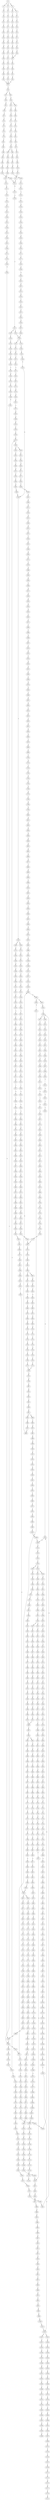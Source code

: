 strict digraph  {
	S0 -> S1 [ label = G ];
	S0 -> S2 [ label = T ];
	S0 -> S3 [ label = A ];
	S1 -> S4 [ label = C ];
	S2 -> S5 [ label = G ];
	S3 -> S6 [ label = A ];
	S3 -> S7 [ label = G ];
	S4 -> S8 [ label = T ];
	S5 -> S9 [ label = T ];
	S6 -> S10 [ label = T ];
	S7 -> S11 [ label = T ];
	S8 -> S12 [ label = C ];
	S9 -> S13 [ label = C ];
	S10 -> S14 [ label = C ];
	S11 -> S15 [ label = C ];
	S12 -> S16 [ label = C ];
	S13 -> S17 [ label = C ];
	S14 -> S18 [ label = C ];
	S15 -> S19 [ label = C ];
	S16 -> S20 [ label = T ];
	S17 -> S21 [ label = T ];
	S18 -> S22 [ label = T ];
	S19 -> S23 [ label = T ];
	S20 -> S24 [ label = A ];
	S21 -> S25 [ label = T ];
	S22 -> S26 [ label = C ];
	S23 -> S27 [ label = C ];
	S24 -> S28 [ label = G ];
	S25 -> S29 [ label = G ];
	S26 -> S30 [ label = G ];
	S27 -> S31 [ label = G ];
	S28 -> S32 [ label = A ];
	S29 -> S33 [ label = A ];
	S30 -> S34 [ label = A ];
	S31 -> S35 [ label = A ];
	S32 -> S36 [ label = A ];
	S33 -> S37 [ label = A ];
	S34 -> S38 [ label = A ];
	S35 -> S39 [ label = A ];
	S36 -> S40 [ label = C ];
	S37 -> S41 [ label = C ];
	S38 -> S42 [ label = C ];
	S39 -> S42 [ label = C ];
	S40 -> S43 [ label = T ];
	S41 -> S44 [ label = T ];
	S42 -> S45 [ label = T ];
	S43 -> S46 [ label = T ];
	S44 -> S47 [ label = T ];
	S45 -> S48 [ label = T ];
	S46 -> S49 [ label = C ];
	S47 -> S50 [ label = C ];
	S48 -> S51 [ label = C ];
	S49 -> S52 [ label = A ];
	S50 -> S53 [ label = A ];
	S51 -> S54 [ label = A ];
	S52 -> S55 [ label = A ];
	S53 -> S55 [ label = A ];
	S54 -> S55 [ label = A ];
	S55 -> S56 [ label = C ];
	S56 -> S57 [ label = C ];
	S56 -> S58 [ label = T ];
	S57 -> S59 [ label = G ];
	S58 -> S60 [ label = G ];
	S59 -> S61 [ label = G ];
	S60 -> S62 [ label = G ];
	S60 -> S63 [ label = C ];
	S61 -> S64 [ label = C ];
	S62 -> S65 [ label = C ];
	S63 -> S66 [ label = C ];
	S64 -> S67 [ label = C ];
	S65 -> S68 [ label = C ];
	S66 -> S69 [ label = C ];
	S67 -> S70 [ label = C ];
	S68 -> S71 [ label = C ];
	S69 -> S72 [ label = T ];
	S70 -> S73 [ label = A ];
	S71 -> S74 [ label = A ];
	S72 -> S75 [ label = A ];
	S73 -> S76 [ label = G ];
	S74 -> S77 [ label = G ];
	S75 -> S78 [ label = G ];
	S76 -> S79 [ label = T ];
	S77 -> S80 [ label = G ];
	S78 -> S81 [ label = G ];
	S79 -> S82 [ label = T ];
	S80 -> S83 [ label = T ];
	S81 -> S84 [ label = T ];
	S82 -> S85 [ label = G ];
	S83 -> S86 [ label = G ];
	S84 -> S87 [ label = G ];
	S85 -> S88 [ label = T ];
	S86 -> S89 [ label = C ];
	S86 -> S90 [ label = G ];
	S87 -> S91 [ label = T ];
	S88 -> S92 [ label = G ];
	S89 -> S93 [ label = G ];
	S90 -> S94 [ label = G ];
	S91 -> S95 [ label = G ];
	S92 -> S96 [ label = C ];
	S93 -> S97 [ label = C ];
	S94 -> S98 [ label = C ];
	S95 -> S99 [ label = C ];
	S96 -> S100 [ label = G ];
	S97 -> S101 [ label = G ];
	S98 -> S102 [ label = T ];
	S99 -> S103 [ label = G ];
	S100 -> S104 [ label = T ];
	S101 -> S105 [ label = T ];
	S102 -> S106 [ label = T ];
	S103 -> S107 [ label = T ];
	S104 -> S108 [ label = C ];
	S105 -> S109 [ label = C ];
	S106 -> S110 [ label = C ];
	S107 -> S111 [ label = C ];
	S108 -> S112 [ label = G ];
	S109 -> S113 [ label = G ];
	S110 -> S114 [ label = G ];
	S111 -> S112 [ label = G ];
	S112 -> S115 [ label = A ];
	S113 -> S116 [ label = T ];
	S114 -> S117 [ label = A ];
	S115 -> S118 [ label = A ];
	S116 -> S119 [ label = G ];
	S117 -> S120 [ label = A ];
	S118 -> S121 [ label = C ];
	S119 -> S122 [ label = C ];
	S120 -> S123 [ label = C ];
	S121 -> S124 [ label = C ];
	S121 -> S125 [ label = A ];
	S122 -> S126 [ label = A ];
	S123 -> S127 [ label = A ];
	S124 -> S128 [ label = T ];
	S125 -> S129 [ label = C ];
	S126 -> S130 [ label = T ];
	S127 -> S131 [ label = C ];
	S128 -> S132 [ label = T ];
	S128 -> S133 [ label = G ];
	S129 -> S134 [ label = C ];
	S130 -> S135 [ label = C ];
	S131 -> S136 [ label = G ];
	S132 -> S137 [ label = C ];
	S133 -> S138 [ label = T ];
	S134 -> S139 [ label = C ];
	S135 -> S140 [ label = C ];
	S136 -> S141 [ label = C ];
	S137 -> S142 [ label = G ];
	S138 -> S143 [ label = C ];
	S139 -> S144 [ label = G ];
	S140 -> S145 [ label = G ];
	S141 -> S146 [ label = G ];
	S142 -> S147 [ label = T ];
	S143 -> S148 [ label = G ];
	S144 -> S149 [ label = T ];
	S145 -> S150 [ label = C ];
	S146 -> S151 [ label = C ];
	S147 -> S152 [ label = A ];
	S148 -> S153 [ label = C ];
	S149 -> S154 [ label = A ];
	S150 -> S155 [ label = A ];
	S151 -> S156 [ label = A ];
	S152 -> S157 [ label = C ];
	S153 -> S158 [ label = G ];
	S154 -> S159 [ label = C ];
	S155 -> S160 [ label = C ];
	S156 -> S161 [ label = C ];
	S157 -> S162 [ label = T ];
	S158 -> S163 [ label = C ];
	S159 -> S164 [ label = G ];
	S160 -> S165 [ label = G ];
	S161 -> S166 [ label = G ];
	S162 -> S167 [ label = T ];
	S163 -> S168 [ label = G ];
	S163 -> S169 [ label = A ];
	S164 -> S170 [ label = T ];
	S165 -> S171 [ label = T ];
	S166 -> S172 [ label = T ];
	S167 -> S173 [ label = C ];
	S168 -> S174 [ label = A ];
	S169 -> S175 [ label = A ];
	S170 -> S176 [ label = C ];
	S171 -> S177 [ label = C ];
	S172 -> S178 [ label = C ];
	S173 -> S179 [ label = A ];
	S174 -> S180 [ label = G ];
	S175 -> S181 [ label = C ];
	S176 -> S182 [ label = C ];
	S177 -> S183 [ label = G ];
	S178 -> S184 [ label = C ];
	S179 -> S185 [ label = A ];
	S180 -> S186 [ label = C ];
	S181 -> S187 [ label = C ];
	S182 -> S188 [ label = A ];
	S183 -> S189 [ label = A ];
	S184 -> S190 [ label = A ];
	S185 -> S191 [ label = G ];
	S186 -> S192 [ label = A ];
	S187 -> S193 [ label = C ];
	S188 -> S194 [ label = G ];
	S189 -> S195 [ label = G ];
	S190 -> S196 [ label = G ];
	S191 -> S197 [ label = C ];
	S192 -> S198 [ label = G ];
	S193 -> S199 [ label = G ];
	S194 -> S200 [ label = C ];
	S195 -> S201 [ label = C ];
	S196 -> S200 [ label = C ];
	S197 -> S202 [ label = G ];
	S198 -> S203 [ label = T ];
	S199 -> S204 [ label = T ];
	S200 -> S205 [ label = T ];
	S200 -> S206 [ label = G ];
	S201 -> S207 [ label = G ];
	S202 -> S208 [ label = A ];
	S203 -> S209 [ label = G ];
	S204 -> S210 [ label = A ];
	S205 -> S211 [ label = T ];
	S206 -> S212 [ label = A ];
	S207 -> S213 [ label = A ];
	S208 -> S214 [ label = G ];
	S209 -> S215 [ label = C ];
	S210 -> S216 [ label = C ];
	S211 -> S217 [ label = C ];
	S212 -> S218 [ label = G ];
	S213 -> S219 [ label = G ];
	S214 -> S220 [ label = T ];
	S215 -> S221 [ label = A ];
	S216 -> S222 [ label = A ];
	S217 -> S223 [ label = A ];
	S218 -> S224 [ label = T ];
	S219 -> S225 [ label = T ];
	S220 -> S226 [ label = C ];
	S221 -> S227 [ label = A ];
	S222 -> S228 [ label = G ];
	S223 -> S229 [ label = C ];
	S224 -> S230 [ label = C ];
	S225 -> S231 [ label = C ];
	S226 -> S232 [ label = C ];
	S227 -> S233 [ label = C ];
	S228 -> S234 [ label = C ];
	S229 -> S235 [ label = G ];
	S230 -> S232 [ label = C ];
	S230 -> S236 [ label = T ];
	S231 -> S237 [ label = G ];
	S232 -> S238 [ label = C ];
	S233 -> S239 [ label = A ];
	S234 -> S240 [ label = A ];
	S235 -> S241 [ label = C ];
	S236 -> S242 [ label = C ];
	S237 -> S243 [ label = A ];
	S238 -> S244 [ label = T ];
	S238 -> S245 [ label = G ];
	S239 -> S246 [ label = G ];
	S240 -> S247 [ label = G ];
	S241 -> S248 [ label = C ];
	S242 -> S249 [ label = G ];
	S243 -> S250 [ label = A ];
	S244 -> S251 [ label = C ];
	S245 -> S252 [ label = C ];
	S246 -> S253 [ label = C ];
	S247 -> S254 [ label = G ];
	S248 -> S255 [ label = C ];
	S249 -> S256 [ label = T ];
	S250 -> S257 [ label = C ];
	S251 -> S258 [ label = C ];
	S252 -> S259 [ label = C ];
	S253 -> S260 [ label = T ];
	S254 -> S261 [ label = T ];
	S255 -> S262 [ label = T ];
	S256 -> S263 [ label = C ];
	S257 -> S264 [ label = C ];
	S258 -> S265 [ label = G ];
	S259 -> S266 [ label = T ];
	S260 -> S267 [ label = A ];
	S261 -> S268 [ label = G ];
	S262 -> S269 [ label = T ];
	S263 -> S270 [ label = T ];
	S264 -> S128 [ label = T ];
	S265 -> S271 [ label = G ];
	S266 -> S272 [ label = G ];
	S267 -> S273 [ label = C ];
	S268 -> S274 [ label = C ];
	S269 -> S275 [ label = C ];
	S270 -> S276 [ label = G ];
	S271 -> S277 [ label = T ];
	S272 -> S278 [ label = T ];
	S273 -> S279 [ label = G ];
	S274 -> S280 [ label = A ];
	S275 -> S281 [ label = A ];
	S276 -> S282 [ label = T ];
	S277 -> S283 [ label = C ];
	S278 -> S284 [ label = C ];
	S279 -> S285 [ label = A ];
	S280 -> S286 [ label = C ];
	S281 -> S287 [ label = T ];
	S282 -> S288 [ label = T ];
	S283 -> S289 [ label = T ];
	S284 -> S290 [ label = G ];
	S285 -> S291 [ label = G ];
	S286 -> S292 [ label = G ];
	S287 -> S293 [ label = C ];
	S288 -> S294 [ label = C ];
	S289 -> S295 [ label = G ];
	S290 -> S296 [ label = C ];
	S291 -> S297 [ label = A ];
	S292 -> S298 [ label = C ];
	S293 -> S299 [ label = C ];
	S294 -> S300 [ label = C ];
	S295 -> S301 [ label = G ];
	S296 -> S158 [ label = G ];
	S297 -> S302 [ label = A ];
	S298 -> S303 [ label = G ];
	S299 -> S304 [ label = A ];
	S300 -> S305 [ label = G ];
	S301 -> S306 [ label = A ];
	S302 -> S307 [ label = C ];
	S303 -> S308 [ label = G ];
	S304 -> S309 [ label = G ];
	S305 -> S310 [ label = T ];
	S306 -> S311 [ label = G ];
	S307 -> S312 [ label = T ];
	S308 -> S313 [ label = T ];
	S309 -> S314 [ label = A ];
	S310 -> S315 [ label = G ];
	S311 -> S316 [ label = G ];
	S312 -> S317 [ label = G ];
	S313 -> S318 [ label = G ];
	S314 -> S319 [ label = A ];
	S315 -> S320 [ label = G ];
	S316 -> S321 [ label = G ];
	S317 -> S322 [ label = G ];
	S318 -> S323 [ label = C ];
	S319 -> S324 [ label = C ];
	S320 -> S325 [ label = C ];
	S321 -> S326 [ label = T ];
	S322 -> S327 [ label = C ];
	S323 -> S328 [ label = C ];
	S324 -> S329 [ label = C ];
	S325 -> S330 [ label = C ];
	S326 -> S331 [ label = G ];
	S327 -> S332 [ label = G ];
	S328 -> S333 [ label = G ];
	S329 -> S334 [ label = A ];
	S329 -> S335 [ label = G ];
	S330 -> S336 [ label = C ];
	S331 -> S337 [ label = T ];
	S332 -> S338 [ label = C ];
	S333 -> S339 [ label = C ];
	S334 -> S340 [ label = G ];
	S334 -> S341 [ label = C ];
	S335 -> S342 [ label = G ];
	S336 -> S343 [ label = G ];
	S337 -> S344 [ label = T ];
	S338 -> S345 [ label = A ];
	S339 -> S346 [ label = A ];
	S340 -> S347 [ label = A ];
	S341 -> S348 [ label = C ];
	S342 -> S349 [ label = A ];
	S343 -> S350 [ label = T ];
	S344 -> S351 [ label = C ];
	S345 -> S352 [ label = G ];
	S346 -> S353 [ label = A ];
	S347 -> S354 [ label = C ];
	S348 -> S355 [ label = A ];
	S349 -> S356 [ label = C ];
	S350 -> S357 [ label = C ];
	S351 -> S358 [ label = C ];
	S352 -> S359 [ label = C ];
	S353 -> S360 [ label = C ];
	S354 -> S361 [ label = T ];
	S355 -> S362 [ label = C ];
	S356 -> S363 [ label = G ];
	S357 -> S364 [ label = C ];
	S358 -> S365 [ label = A ];
	S359 -> S366 [ label = G ];
	S360 -> S367 [ label = C ];
	S361 -> S368 [ label = C ];
	S362 -> S369 [ label = C ];
	S363 -> S370 [ label = C ];
	S364 -> S371 [ label = A ];
	S365 -> S372 [ label = G ];
	S366 -> S373 [ label = G ];
	S367 -> S374 [ label = A ];
	S368 -> S375 [ label = C ];
	S369 -> S376 [ label = C ];
	S370 -> S377 [ label = C ];
	S371 -> S378 [ label = G ];
	S372 -> S379 [ label = C ];
	S373 -> S380 [ label = G ];
	S374 -> S381 [ label = G ];
	S375 -> S382 [ label = C ];
	S376 -> S383 [ label = C ];
	S377 -> S384 [ label = C ];
	S378 -> S385 [ label = T ];
	S379 -> S386 [ label = A ];
	S380 -> S387 [ label = T ];
	S381 -> S388 [ label = T ];
	S382 -> S389 [ label = A ];
	S383 -> S390 [ label = T ];
	S384 -> S391 [ label = A ];
	S385 -> S392 [ label = A ];
	S386 -> S393 [ label = G ];
	S387 -> S394 [ label = G ];
	S388 -> S395 [ label = C ];
	S389 -> S396 [ label = T ];
	S390 -> S397 [ label = T ];
	S391 -> S398 [ label = T ];
	S392 -> S399 [ label = G ];
	S393 -> S400 [ label = A ];
	S394 -> S401 [ label = C ];
	S395 -> S402 [ label = G ];
	S396 -> S403 [ label = C ];
	S397 -> S404 [ label = C ];
	S398 -> S405 [ label = C ];
	S399 -> S406 [ label = G ];
	S399 -> S407 [ label = C ];
	S400 -> S408 [ label = T ];
	S401 -> S409 [ label = C ];
	S402 -> S410 [ label = C ];
	S403 -> S411 [ label = T ];
	S404 -> S412 [ label = C ];
	S404 -> S413 [ label = G ];
	S405 -> S414 [ label = G ];
	S406 -> S415 [ label = G ];
	S407 -> S416 [ label = T ];
	S408 -> S417 [ label = A ];
	S409 -> S418 [ label = G ];
	S410 -> S419 [ label = G ];
	S411 -> S420 [ label = G ];
	S412 -> S421 [ label = T ];
	S413 -> S422 [ label = A ];
	S414 -> S423 [ label = T ];
	S415 -> S424 [ label = T ];
	S416 -> S425 [ label = C ];
	S417 -> S426 [ label = A ];
	S418 -> S427 [ label = C ];
	S419 -> S428 [ label = C ];
	S420 -> S429 [ label = C ];
	S421 -> S430 [ label = G ];
	S422 -> S431 [ label = T ];
	S423 -> S432 [ label = C ];
	S424 -> S433 [ label = C ];
	S425 -> S434 [ label = C ];
	S426 -> S435 [ label = A ];
	S427 -> S436 [ label = C ];
	S428 -> S437 [ label = A ];
	S429 -> S438 [ label = C ];
	S430 -> S439 [ label = T ];
	S431 -> S440 [ label = C ];
	S432 -> S441 [ label = C ];
	S433 -> S442 [ label = A ];
	S434 -> S443 [ label = A ];
	S435 -> S444 [ label = A ];
	S436 -> S445 [ label = G ];
	S437 -> S446 [ label = G ];
	S438 -> S447 [ label = A ];
	S439 -> S448 [ label = C ];
	S440 -> S449 [ label = G ];
	S441 -> S450 [ label = T ];
	S442 -> S451 [ label = C ];
	S443 -> S452 [ label = C ];
	S444 -> S453 [ label = A ];
	S445 -> S454 [ label = G ];
	S446 -> S455 [ label = C ];
	S447 -> S456 [ label = G ];
	S448 -> S457 [ label = C ];
	S449 -> S458 [ label = T ];
	S450 -> S459 [ label = C ];
	S451 -> S460 [ label = T ];
	S452 -> S461 [ label = C ];
	S453 -> S462 [ label = C ];
	S454 -> S463 [ label = T ];
	S455 -> S464 [ label = C ];
	S456 -> S465 [ label = T ];
	S457 -> S466 [ label = T ];
	S458 -> S467 [ label = T ];
	S459 -> S468 [ label = T ];
	S460 -> S469 [ label = C ];
	S461 -> S470 [ label = G ];
	S462 -> S471 [ label = T ];
	S463 -> S472 [ label = G ];
	S464 -> S473 [ label = G ];
	S465 -> S474 [ label = C ];
	S466 -> S475 [ label = T ];
	S467 -> S476 [ label = T ];
	S468 -> S477 [ label = T ];
	S469 -> S478 [ label = G ];
	S470 -> S479 [ label = G ];
	S471 -> S480 [ label = T ];
	S472 -> S481 [ label = G ];
	S473 -> S482 [ label = G ];
	S474 -> S483 [ label = G ];
	S475 -> S484 [ label = G ];
	S476 -> S485 [ label = G ];
	S477 -> S486 [ label = C ];
	S478 -> S487 [ label = C ];
	S479 -> S488 [ label = A ];
	S480 -> S489 [ label = T ];
	S481 -> S490 [ label = T ];
	S482 -> S491 [ label = T ];
	S483 -> S492 [ label = T ];
	S484 -> S493 [ label = T ];
	S485 -> S494 [ label = T ];
	S486 -> S495 [ label = T ];
	S487 -> S496 [ label = T ];
	S488 -> S497 [ label = C ];
	S489 -> S498 [ label = G ];
	S490 -> S499 [ label = G ];
	S491 -> S500 [ label = G ];
	S492 -> S501 [ label = A ];
	S493 -> S502 [ label = A ];
	S494 -> S503 [ label = A ];
	S495 -> S504 [ label = C ];
	S496 -> S505 [ label = T ];
	S497 -> S506 [ label = G ];
	S498 -> S507 [ label = C ];
	S499 -> S508 [ label = G ];
	S500 -> S509 [ label = G ];
	S501 -> S510 [ label = A ];
	S502 -> S511 [ label = G ];
	S503 -> S512 [ label = G ];
	S504 -> S513 [ label = G ];
	S505 -> S514 [ label = C ];
	S506 -> S515 [ label = T ];
	S507 -> S516 [ label = C ];
	S508 -> S517 [ label = A ];
	S509 -> S518 [ label = A ];
	S510 -> S519 [ label = G ];
	S511 -> S520 [ label = G ];
	S512 -> S521 [ label = G ];
	S513 -> S522 [ label = G ];
	S514 -> S523 [ label = A ];
	S515 -> S524 [ label = C ];
	S516 -> S525 [ label = G ];
	S517 -> S526 [ label = A ];
	S518 -> S527 [ label = A ];
	S519 -> S528 [ label = A ];
	S520 -> S529 [ label = A ];
	S521 -> S530 [ label = A ];
	S522 -> S531 [ label = A ];
	S523 -> S532 [ label = T ];
	S524 -> S533 [ label = G ];
	S525 -> S534 [ label = T ];
	S526 -> S535 [ label = C ];
	S527 -> S536 [ label = G ];
	S528 -> S537 [ label = C ];
	S529 -> S538 [ label = G ];
	S530 -> S539 [ label = A ];
	S531 -> S540 [ label = G ];
	S532 -> S541 [ label = C ];
	S533 -> S542 [ label = T ];
	S534 -> S543 [ label = A ];
	S535 -> S544 [ label = C ];
	S536 -> S545 [ label = A ];
	S537 -> S546 [ label = G ];
	S538 -> S547 [ label = A ];
	S539 -> S548 [ label = A ];
	S540 -> S549 [ label = A ];
	S541 -> S550 [ label = C ];
	S542 -> S551 [ label = G ];
	S543 -> S552 [ label = G ];
	S544 -> S553 [ label = T ];
	S545 -> S554 [ label = A ];
	S546 -> S555 [ label = G ];
	S547 -> S556 [ label = G ];
	S548 -> S557 [ label = G ];
	S549 -> S558 [ label = G ];
	S550 -> S304 [ label = A ];
	S551 -> S559 [ label = A ];
	S552 -> S560 [ label = C ];
	S553 -> S561 [ label = C ];
	S554 -> S562 [ label = C ];
	S555 -> S563 [ label = C ];
	S556 -> S564 [ label = G ];
	S557 -> S565 [ label = G ];
	S558 -> S566 [ label = G ];
	S559 -> S567 [ label = C ];
	S560 -> S568 [ label = C ];
	S561 -> S569 [ label = G ];
	S562 -> S570 [ label = G ];
	S563 -> S571 [ label = T ];
	S564 -> S572 [ label = T ];
	S565 -> S573 [ label = T ];
	S566 -> S574 [ label = T ];
	S567 -> S575 [ label = C ];
	S568 -> S576 [ label = G ];
	S569 -> S577 [ label = G ];
	S570 -> S578 [ label = G ];
	S571 -> S579 [ label = C ];
	S572 -> S580 [ label = C ];
	S573 -> S581 [ label = C ];
	S574 -> S580 [ label = C ];
	S575 -> S582 [ label = G ];
	S576 -> S583 [ label = G ];
	S577 -> S584 [ label = C ];
	S578 -> S585 [ label = C ];
	S579 -> S586 [ label = T ];
	S580 -> S587 [ label = C ];
	S581 -> S588 [ label = C ];
	S582 -> S589 [ label = G ];
	S583 -> S590 [ label = T ];
	S584 -> S591 [ label = A ];
	S585 -> S592 [ label = A ];
	S586 -> S593 [ label = C ];
	S587 -> S594 [ label = C ];
	S588 -> S595 [ label = C ];
	S589 -> S596 [ label = T ];
	S590 -> S597 [ label = G ];
	S591 -> S598 [ label = C ];
	S592 -> S599 [ label = C ];
	S593 -> S600 [ label = G ];
	S594 -> S601 [ label = A ];
	S594 -> S602 [ label = G ];
	S595 -> S603 [ label = G ];
	S596 -> S604 [ label = C ];
	S597 -> S605 [ label = A ];
	S598 -> S606 [ label = G ];
	S599 -> S607 [ label = C ];
	S599 -> S608 [ label = T ];
	S600 -> S609 [ label = A ];
	S601 -> S610 [ label = G ];
	S602 -> S611 [ label = G ];
	S603 -> S612 [ label = A ];
	S604 -> S613 [ label = G ];
	S605 -> S614 [ label = C ];
	S606 -> S615 [ label = C ];
	S607 -> S616 [ label = G ];
	S608 -> S617 [ label = G ];
	S609 -> S618 [ label = A ];
	S610 -> S619 [ label = A ];
	S611 -> S620 [ label = A ];
	S612 -> S621 [ label = A ];
	S613 -> S622 [ label = C ];
	S614 -> S623 [ label = G ];
	S615 -> S624 [ label = G ];
	S616 -> S625 [ label = G ];
	S617 -> S626 [ label = G ];
	S618 -> S627 [ label = G ];
	S619 -> S628 [ label = G ];
	S620 -> S629 [ label = G ];
	S621 -> S630 [ label = G ];
	S622 -> S631 [ label = G ];
	S623 -> S632 [ label = T ];
	S624 -> S633 [ label = C ];
	S625 -> S634 [ label = G ];
	S626 -> S635 [ label = G ];
	S627 -> S636 [ label = T ];
	S628 -> S637 [ label = C ];
	S629 -> S638 [ label = G ];
	S630 -> S639 [ label = T ];
	S631 -> S640 [ label = T ];
	S632 -> S641 [ label = G ];
	S633 -> S642 [ label = G ];
	S634 -> S643 [ label = A ];
	S635 -> S644 [ label = A ];
	S636 -> S645 [ label = C ];
	S637 -> S646 [ label = C ];
	S638 -> S647 [ label = C ];
	S639 -> S648 [ label = C ];
	S640 -> S649 [ label = A ];
	S641 -> S650 [ label = G ];
	S642 -> S651 [ label = C ];
	S642 -> S652 [ label = G ];
	S643 -> S653 [ label = A ];
	S644 -> S654 [ label = A ];
	S645 -> S655 [ label = G ];
	S646 -> S656 [ label = A ];
	S647 -> S657 [ label = G ];
	S648 -> S658 [ label = G ];
	S649 -> S659 [ label = G ];
	S650 -> S660 [ label = G ];
	S651 -> S661 [ label = G ];
	S652 -> S662 [ label = C ];
	S653 -> S663 [ label = T ];
	S654 -> S664 [ label = C ];
	S655 -> S665 [ label = C ];
	S656 -> S666 [ label = C ];
	S657 -> S667 [ label = T ];
	S658 -> S668 [ label = A ];
	S659 -> S669 [ label = C ];
	S660 -> S670 [ label = T ];
	S661 -> S671 [ label = T ];
	S662 -> S672 [ label = T ];
	S663 -> S673 [ label = T ];
	S664 -> S674 [ label = T ];
	S665 -> S675 [ label = G ];
	S666 -> S676 [ label = G ];
	S667 -> S677 [ label = G ];
	S668 -> S678 [ label = G ];
	S669 -> S679 [ label = C ];
	S670 -> S680 [ label = A ];
	S671 -> S681 [ label = C ];
	S672 -> S682 [ label = G ];
	S673 -> S683 [ label = G ];
	S674 -> S684 [ label = G ];
	S675 -> S685 [ label = G ];
	S676 -> S686 [ label = G ];
	S677 -> S687 [ label = G ];
	S678 -> S688 [ label = G ];
	S679 -> S689 [ label = G ];
	S680 -> S690 [ label = C ];
	S681 -> S691 [ label = G ];
	S682 -> S692 [ label = G ];
	S683 -> S693 [ label = A ];
	S684 -> S694 [ label = G ];
	S685 -> S695 [ label = C ];
	S686 -> S696 [ label = T ];
	S687 -> S697 [ label = T ];
	S688 -> S698 [ label = T ];
	S689 -> S699 [ label = C ];
	S690 -> S700 [ label = T ];
	S691 -> S701 [ label = A ];
	S692 -> S702 [ label = A ];
	S693 -> S703 [ label = A ];
	S694 -> S704 [ label = A ];
	S695 -> S705 [ label = T ];
	S696 -> S706 [ label = T ];
	S697 -> S707 [ label = A ];
	S698 -> S708 [ label = A ];
	S699 -> S709 [ label = T ];
	S700 -> S710 [ label = A ];
	S701 -> S711 [ label = C ];
	S702 -> S712 [ label = A ];
	S703 -> S713 [ label = C ];
	S704 -> S714 [ label = C ];
	S705 -> S715 [ label = A ];
	S706 -> S716 [ label = A ];
	S707 -> S717 [ label = T ];
	S708 -> S718 [ label = T ];
	S709 -> S719 [ label = G ];
	S710 -> S720 [ label = T ];
	S711 -> S721 [ label = G ];
	S712 -> S722 [ label = T ];
	S713 -> S723 [ label = C ];
	S714 -> S724 [ label = C ];
	S715 -> S725 [ label = T ];
	S716 -> S726 [ label = C ];
	S717 -> S727 [ label = G ];
	S718 -> S728 [ label = A ];
	S719 -> S729 [ label = G ];
	S720 -> S730 [ label = T ];
	S721 -> S731 [ label = C ];
	S722 -> S732 [ label = G ];
	S723 -> S733 [ label = C ];
	S724 -> S734 [ label = C ];
	S725 -> S735 [ label = A ];
	S726 -> S736 [ label = T ];
	S727 -> S737 [ label = A ];
	S728 -> S738 [ label = A ];
	S729 -> S739 [ label = A ];
	S730 -> S740 [ label = G ];
	S731 -> S741 [ label = G ];
	S732 -> S742 [ label = G ];
	S733 -> S743 [ label = G ];
	S734 -> S744 [ label = G ];
	S735 -> S745 [ label = G ];
	S736 -> S746 [ label = G ];
	S737 -> S747 [ label = G ];
	S738 -> S748 [ label = G ];
	S739 -> S749 [ label = A ];
	S740 -> S750 [ label = G ];
	S741 -> S751 [ label = C ];
	S742 -> S752 [ label = G ];
	S743 -> S753 [ label = T ];
	S744 -> S754 [ label = T ];
	S745 -> S755 [ label = T ];
	S746 -> S756 [ label = C ];
	S747 -> S757 [ label = C ];
	S748 -> S758 [ label = T ];
	S749 -> S759 [ label = G ];
	S750 -> S760 [ label = A ];
	S751 -> S761 [ label = C ];
	S752 -> S762 [ label = G ];
	S753 -> S763 [ label = C ];
	S754 -> S764 [ label = C ];
	S755 -> S765 [ label = A ];
	S756 -> S766 [ label = A ];
	S757 -> S767 [ label = G ];
	S758 -> S768 [ label = C ];
	S759 -> S769 [ label = A ];
	S760 -> S770 [ label = A ];
	S761 -> S771 [ label = T ];
	S762 -> S772 [ label = T ];
	S763 -> S773 [ label = T ];
	S764 -> S774 [ label = T ];
	S765 -> S775 [ label = G ];
	S766 -> S776 [ label = G ];
	S767 -> S777 [ label = G ];
	S768 -> S778 [ label = G ];
	S769 -> S779 [ label = A ];
	S770 -> S780 [ label = C ];
	S771 -> S781 [ label = C ];
	S772 -> S782 [ label = C ];
	S773 -> S783 [ label = C ];
	S774 -> S783 [ label = C ];
	S775 -> S784 [ label = C ];
	S776 -> S785 [ label = A ];
	S777 -> S786 [ label = T ];
	S778 -> S787 [ label = T ];
	S779 -> S562 [ label = C ];
	S780 -> S788 [ label = G ];
	S781 -> S789 [ label = G ];
	S782 -> S790 [ label = C ];
	S783 -> S791 [ label = G ];
	S784 -> S792 [ label = C ];
	S785 -> S793 [ label = C ];
	S786 -> S794 [ label = C ];
	S787 -> S795 [ label = G ];
	S788 -> S796 [ label = G ];
	S789 -> S797 [ label = G ];
	S790 -> S798 [ label = G ];
	S791 -> S799 [ label = G ];
	S792 -> S800 [ label = G ];
	S793 -> S801 [ label = G ];
	S794 -> S802 [ label = G ];
	S795 -> S803 [ label = G ];
	S796 -> S804 [ label = T ];
	S797 -> S805 [ label = G ];
	S798 -> S806 [ label = C ];
	S799 -> S807 [ label = C ];
	S800 -> S808 [ label = A ];
	S801 -> S809 [ label = G ];
	S802 -> S810 [ label = C ];
	S803 -> S811 [ label = T ];
	S804 -> S812 [ label = A ];
	S805 -> S813 [ label = C ];
	S806 -> S814 [ label = C ];
	S807 -> S815 [ label = A ];
	S808 -> S816 [ label = A ];
	S809 -> S817 [ label = A ];
	S810 -> S818 [ label = A ];
	S811 -> S819 [ label = A ];
	S812 -> S820 [ label = C ];
	S813 -> S821 [ label = T ];
	S814 -> S822 [ label = G ];
	S815 -> S823 [ label = C ];
	S816 -> S824 [ label = A ];
	S817 -> S825 [ label = C ];
	S818 -> S826 [ label = C ];
	S819 -> S827 [ label = C ];
	S820 -> S828 [ label = G ];
	S821 -> S829 [ label = C ];
	S822 -> S830 [ label = G ];
	S823 -> S831 [ label = C ];
	S824 -> S832 [ label = C ];
	S825 -> S833 [ label = A ];
	S826 -> S834 [ label = G ];
	S827 -> S835 [ label = C ];
	S828 -> S836 [ label = A ];
	S829 -> S837 [ label = A ];
	S830 -> S838 [ label = A ];
	S831 -> S839 [ label = G ];
	S832 -> S840 [ label = C ];
	S833 -> S841 [ label = C ];
	S834 -> S842 [ label = C ];
	S835 -> S843 [ label = G ];
	S836 -> S844 [ label = A ];
	S837 -> S845 [ label = C ];
	S838 -> S846 [ label = A ];
	S839 -> S847 [ label = A ];
	S840 -> S848 [ label = C ];
	S841 -> S849 [ label = A ];
	S842 -> S850 [ label = G ];
	S843 -> S851 [ label = G ];
	S844 -> S852 [ label = G ];
	S845 -> S853 [ label = G ];
	S846 -> S854 [ label = C ];
	S847 -> S855 [ label = G ];
	S847 -> S856 [ label = A ];
	S848 -> S857 [ label = C ];
	S849 -> S858 [ label = C ];
	S850 -> S859 [ label = C ];
	S851 -> S860 [ label = T ];
	S852 -> S861 [ label = A ];
	S853 -> S862 [ label = T ];
	S854 -> S863 [ label = T ];
	S855 -> S864 [ label = T ];
	S856 -> S865 [ label = T ];
	S857 -> S866 [ label = G ];
	S858 -> S867 [ label = C ];
	S859 -> S642 [ label = G ];
	S860 -> S868 [ label = G ];
	S861 -> S869 [ label = A ];
	S862 -> S870 [ label = C ];
	S863 -> S871 [ label = G ];
	S864 -> S872 [ label = C ];
	S865 -> S873 [ label = G ];
	S866 -> S874 [ label = A ];
	S867 -> S875 [ label = T ];
	S868 -> S876 [ label = G ];
	S869 -> S877 [ label = G ];
	S870 -> S878 [ label = C ];
	S871 -> S879 [ label = C ];
	S872 -> S880 [ label = C ];
	S873 -> S881 [ label = T ];
	S874 -> S882 [ label = C ];
	S875 -> S883 [ label = C ];
	S876 -> S884 [ label = T ];
	S877 -> S885 [ label = T ];
	S878 -> S886 [ label = A ];
	S879 -> S887 [ label = A ];
	S880 -> S888 [ label = A ];
	S881 -> S889 [ label = A ];
	S882 -> S890 [ label = T ];
	S883 -> S891 [ label = T ];
	S884 -> S892 [ label = T ];
	S885 -> S893 [ label = G ];
	S886 -> S196 [ label = G ];
	S887 -> S894 [ label = A ];
	S888 -> S895 [ label = G ];
	S889 -> S896 [ label = G ];
	S890 -> S897 [ label = A ];
	S891 -> S898 [ label = A ];
	S892 -> S899 [ label = A ];
	S893 -> S900 [ label = T ];
	S894 -> S901 [ label = C ];
	S895 -> S902 [ label = T ];
	S895 -> S903 [ label = C ];
	S896 -> S904 [ label = T ];
	S897 -> S905 [ label = G ];
	S898 -> S906 [ label = G ];
	S899 -> S907 [ label = G ];
	S900 -> S908 [ label = C ];
	S901 -> S909 [ label = C ];
	S902 -> S910 [ label = A ];
	S903 -> S911 [ label = T ];
	S904 -> S912 [ label = T ];
	S905 -> S913 [ label = A ];
	S906 -> S914 [ label = A ];
	S907 -> S915 [ label = A ];
	S908 -> S916 [ label = C ];
	S909 -> S917 [ label = A ];
	S910 -> S399 [ label = G ];
	S911 -> S211 [ label = T ];
	S912 -> S918 [ label = T ];
	S913 -> S919 [ label = A ];
	S914 -> S920 [ label = A ];
	S915 -> S921 [ label = A ];
	S916 -> S922 [ label = T ];
	S917 -> S923 [ label = G ];
	S918 -> S924 [ label = C ];
	S919 -> S925 [ label = T ];
	S920 -> S926 [ label = C ];
	S921 -> S927 [ label = G ];
	S922 -> S928 [ label = G ];
	S923 -> S929 [ label = A ];
	S924 -> S930 [ label = A ];
	S925 -> S931 [ label = C ];
	S926 -> S932 [ label = G ];
	S927 -> S933 [ label = G ];
	S928 -> S934 [ label = G ];
	S929 -> S935 [ label = A ];
	S930 -> S936 [ label = C ];
	S931 -> S937 [ label = G ];
	S932 -> S938 [ label = A ];
	S933 -> S939 [ label = G ];
	S934 -> S940 [ label = C ];
	S935 -> S941 [ label = C ];
	S936 -> S942 [ label = T ];
	S937 -> S943 [ label = G ];
	S938 -> S944 [ label = G ];
	S939 -> S945 [ label = G ];
	S940 -> S946 [ label = C ];
	S941 -> S947 [ label = A ];
	S942 -> S948 [ label = C ];
	S943 -> S949 [ label = G ];
	S944 -> S950 [ label = G ];
	S945 -> S951 [ label = G ];
	S946 -> S952 [ label = T ];
	S947 -> S953 [ label = G ];
	S948 -> S954 [ label = C ];
	S949 -> S955 [ label = T ];
	S950 -> S956 [ label = T ];
	S951 -> S957 [ label = T ];
	S952 -> S958 [ label = G ];
	S953 -> S959 [ label = C ];
	S954 -> S960 [ label = T ];
	S955 -> S961 [ label = A ];
	S956 -> S962 [ label = G ];
	S957 -> S963 [ label = C ];
	S958 -> S964 [ label = G ];
	S959 -> S965 [ label = C ];
	S960 -> S966 [ label = T ];
	S961 -> S967 [ label = T ];
	S962 -> S968 [ label = T ];
	S963 -> S969 [ label = C ];
	S964 -> S970 [ label = G ];
	S965 -> S971 [ label = G ];
	S966 -> S972 [ label = T ];
	S967 -> S973 [ label = C ];
	S968 -> S974 [ label = C ];
	S969 -> S975 [ label = G ];
	S970 -> S976 [ label = T ];
	S971 -> S977 [ label = T ];
	S972 -> S978 [ label = C ];
	S973 -> S979 [ label = C ];
	S974 -> S980 [ label = C ];
	S975 -> S981 [ label = T ];
	S976 -> S982 [ label = C ];
	S977 -> S983 [ label = C ];
	S978 -> S984 [ label = A ];
	S979 -> S985 [ label = C ];
	S980 -> S986 [ label = C ];
	S981 -> S987 [ label = C ];
	S982 -> S988 [ label = C ];
	S983 -> S989 [ label = C ];
	S984 -> S990 [ label = T ];
	S985 -> S991 [ label = G ];
	S986 -> S992 [ label = T ];
	S987 -> S993 [ label = G ];
	S988 -> S994 [ label = C ];
	S989 -> S995 [ label = T ];
	S990 -> S996 [ label = C ];
	S991 -> S997 [ label = A ];
	S992 -> S998 [ label = G ];
	S993 -> S999 [ label = G ];
	S994 -> S1000 [ label = G ];
	S995 -> S1001 [ label = C ];
	S996 -> S1002 [ label = C ];
	S997 -> S1003 [ label = A ];
	S998 -> S1004 [ label = T ];
	S999 -> S1005 [ label = A ];
	S1000 -> S1006 [ label = A ];
	S1001 -> S1007 [ label = T ];
	S1002 -> S1008 [ label = A ];
	S1003 -> S1009 [ label = A ];
	S1004 -> S1010 [ label = C ];
	S1005 -> S1011 [ label = A ];
	S1006 -> S1012 [ label = G ];
	S1007 -> S1013 [ label = G ];
	S1008 -> S309 [ label = G ];
	S1009 -> S1014 [ label = G ];
	S1010 -> S1015 [ label = C ];
	S1011 -> S1016 [ label = C ];
	S1012 -> S1017 [ label = T ];
	S1013 -> S1018 [ label = T ];
	S1014 -> S1019 [ label = T ];
	S1015 -> S1020 [ label = T ];
	S1016 -> S1021 [ label = A ];
	S1016 -> S1022 [ label = T ];
	S1017 -> S1023 [ label = C ];
	S1018 -> S1024 [ label = C ];
	S1019 -> S1025 [ label = G ];
	S1020 -> S1026 [ label = A ];
	S1021 -> S1027 [ label = G ];
	S1022 -> S1028 [ label = A ];
	S1023 -> S1029 [ label = C ];
	S1024 -> S1030 [ label = G ];
	S1025 -> S1031 [ label = T ];
	S1026 -> S1032 [ label = C ];
	S1027 -> S1033 [ label = G ];
	S1028 -> S1034 [ label = C ];
	S1029 -> S888 [ label = A ];
	S1030 -> S1035 [ label = T ];
	S1031 -> S1036 [ label = C ];
	S1032 -> S1037 [ label = T ];
	S1033 -> S1038 [ label = A ];
	S1034 -> S1039 [ label = A ];
	S1035 -> S1040 [ label = G ];
	S1036 -> S1041 [ label = G ];
	S1037 -> S1042 [ label = A ];
	S1038 -> S1043 [ label = A ];
	S1039 -> S1044 [ label = A ];
	S1040 -> S1045 [ label = G ];
	S1041 -> S1046 [ label = T ];
	S1042 -> S1047 [ label = C ];
	S1043 -> S1048 [ label = T ];
	S1044 -> S1049 [ label = C ];
	S1045 -> S1050 [ label = T ];
	S1046 -> S1051 [ label = C ];
	S1047 -> S1052 [ label = C ];
	S1048 -> S1053 [ label = A ];
	S1049 -> S1054 [ label = G ];
	S1050 -> S819 [ label = A ];
	S1051 -> S1055 [ label = G ];
	S1052 -> S1056 [ label = A ];
	S1053 -> S1057 [ label = G ];
	S1054 -> S1058 [ label = A ];
	S1055 -> S1059 [ label = G ];
	S1056 -> S1060 [ label = G ];
	S1057 -> S1061 [ label = T ];
	S1058 -> S1062 [ label = A ];
	S1059 -> S1063 [ label = A ];
	S1060 -> S1064 [ label = G ];
	S1061 -> S1065 [ label = C ];
	S1062 -> S1066 [ label = A ];
	S1063 -> S1067 [ label = A ];
	S1064 -> S1068 [ label = A ];
	S1065 -> S1069 [ label = T ];
	S1066 -> S1070 [ label = A ];
	S1067 -> S1016 [ label = C ];
	S1068 -> S1071 [ label = G ];
	S1069 -> S1072 [ label = C ];
	S1070 -> S1073 [ label = C ];
	S1071 -> S1074 [ label = A ];
	S1072 -> S1075 [ label = T ];
	S1073 -> S1076 [ label = A ];
	S1074 -> S1077 [ label = G ];
	S1075 -> S1078 [ label = C ];
	S1076 -> S1079 [ label = G ];
	S1077 -> S1080 [ label = T ];
	S1078 -> S1081 [ label = T ];
	S1079 -> S1082 [ label = A ];
	S1080 -> S1083 [ label = C ];
	S1081 -> S1084 [ label = G ];
	S1082 -> S1085 [ label = A ];
	S1083 -> S1086 [ label = A ];
	S1084 -> S1087 [ label = A ];
	S1085 -> S1088 [ label = G ];
	S1086 -> S1089 [ label = G ];
	S1087 -> S1090 [ label = G ];
	S1088 -> S1091 [ label = G ];
	S1089 -> S1092 [ label = G ];
	S1090 -> S1093 [ label = T ];
	S1091 -> S1094 [ label = G ];
	S1092 -> S1095 [ label = A ];
	S1093 -> S1096 [ label = A ];
	S1094 -> S1097 [ label = G ];
	S1095 -> S1098 [ label = C ];
	S1097 -> S1099 [ label = T ];
	S1098 -> S1100 [ label = C ];
	S1099 -> S1101 [ label = C ];
	S1100 -> S1102 [ label = A ];
	S1101 -> S1103 [ label = T ];
	S1102 -> S1104 [ label = G ];
	S1103 -> S1105 [ label = C ];
	S1104 -> S1106 [ label = T ];
	S1105 -> S1107 [ label = T ];
	S1106 -> S1108 [ label = C ];
	S1107 -> S1109 [ label = C ];
	S1108 -> S1110 [ label = T ];
	S1109 -> S1111 [ label = G ];
	S1110 -> S1112 [ label = C ];
	S1111 -> S1113 [ label = T ];
	S1112 -> S1114 [ label = T ];
	S1113 -> S1115 [ label = G ];
	S1114 -> S1116 [ label = G ];
	S1115 -> S1117 [ label = G ];
	S1116 -> S1118 [ label = T ];
	S1117 -> S1119 [ label = T ];
	S1118 -> S1120 [ label = A ];
	S1119 -> S1121 [ label = A ];
}
